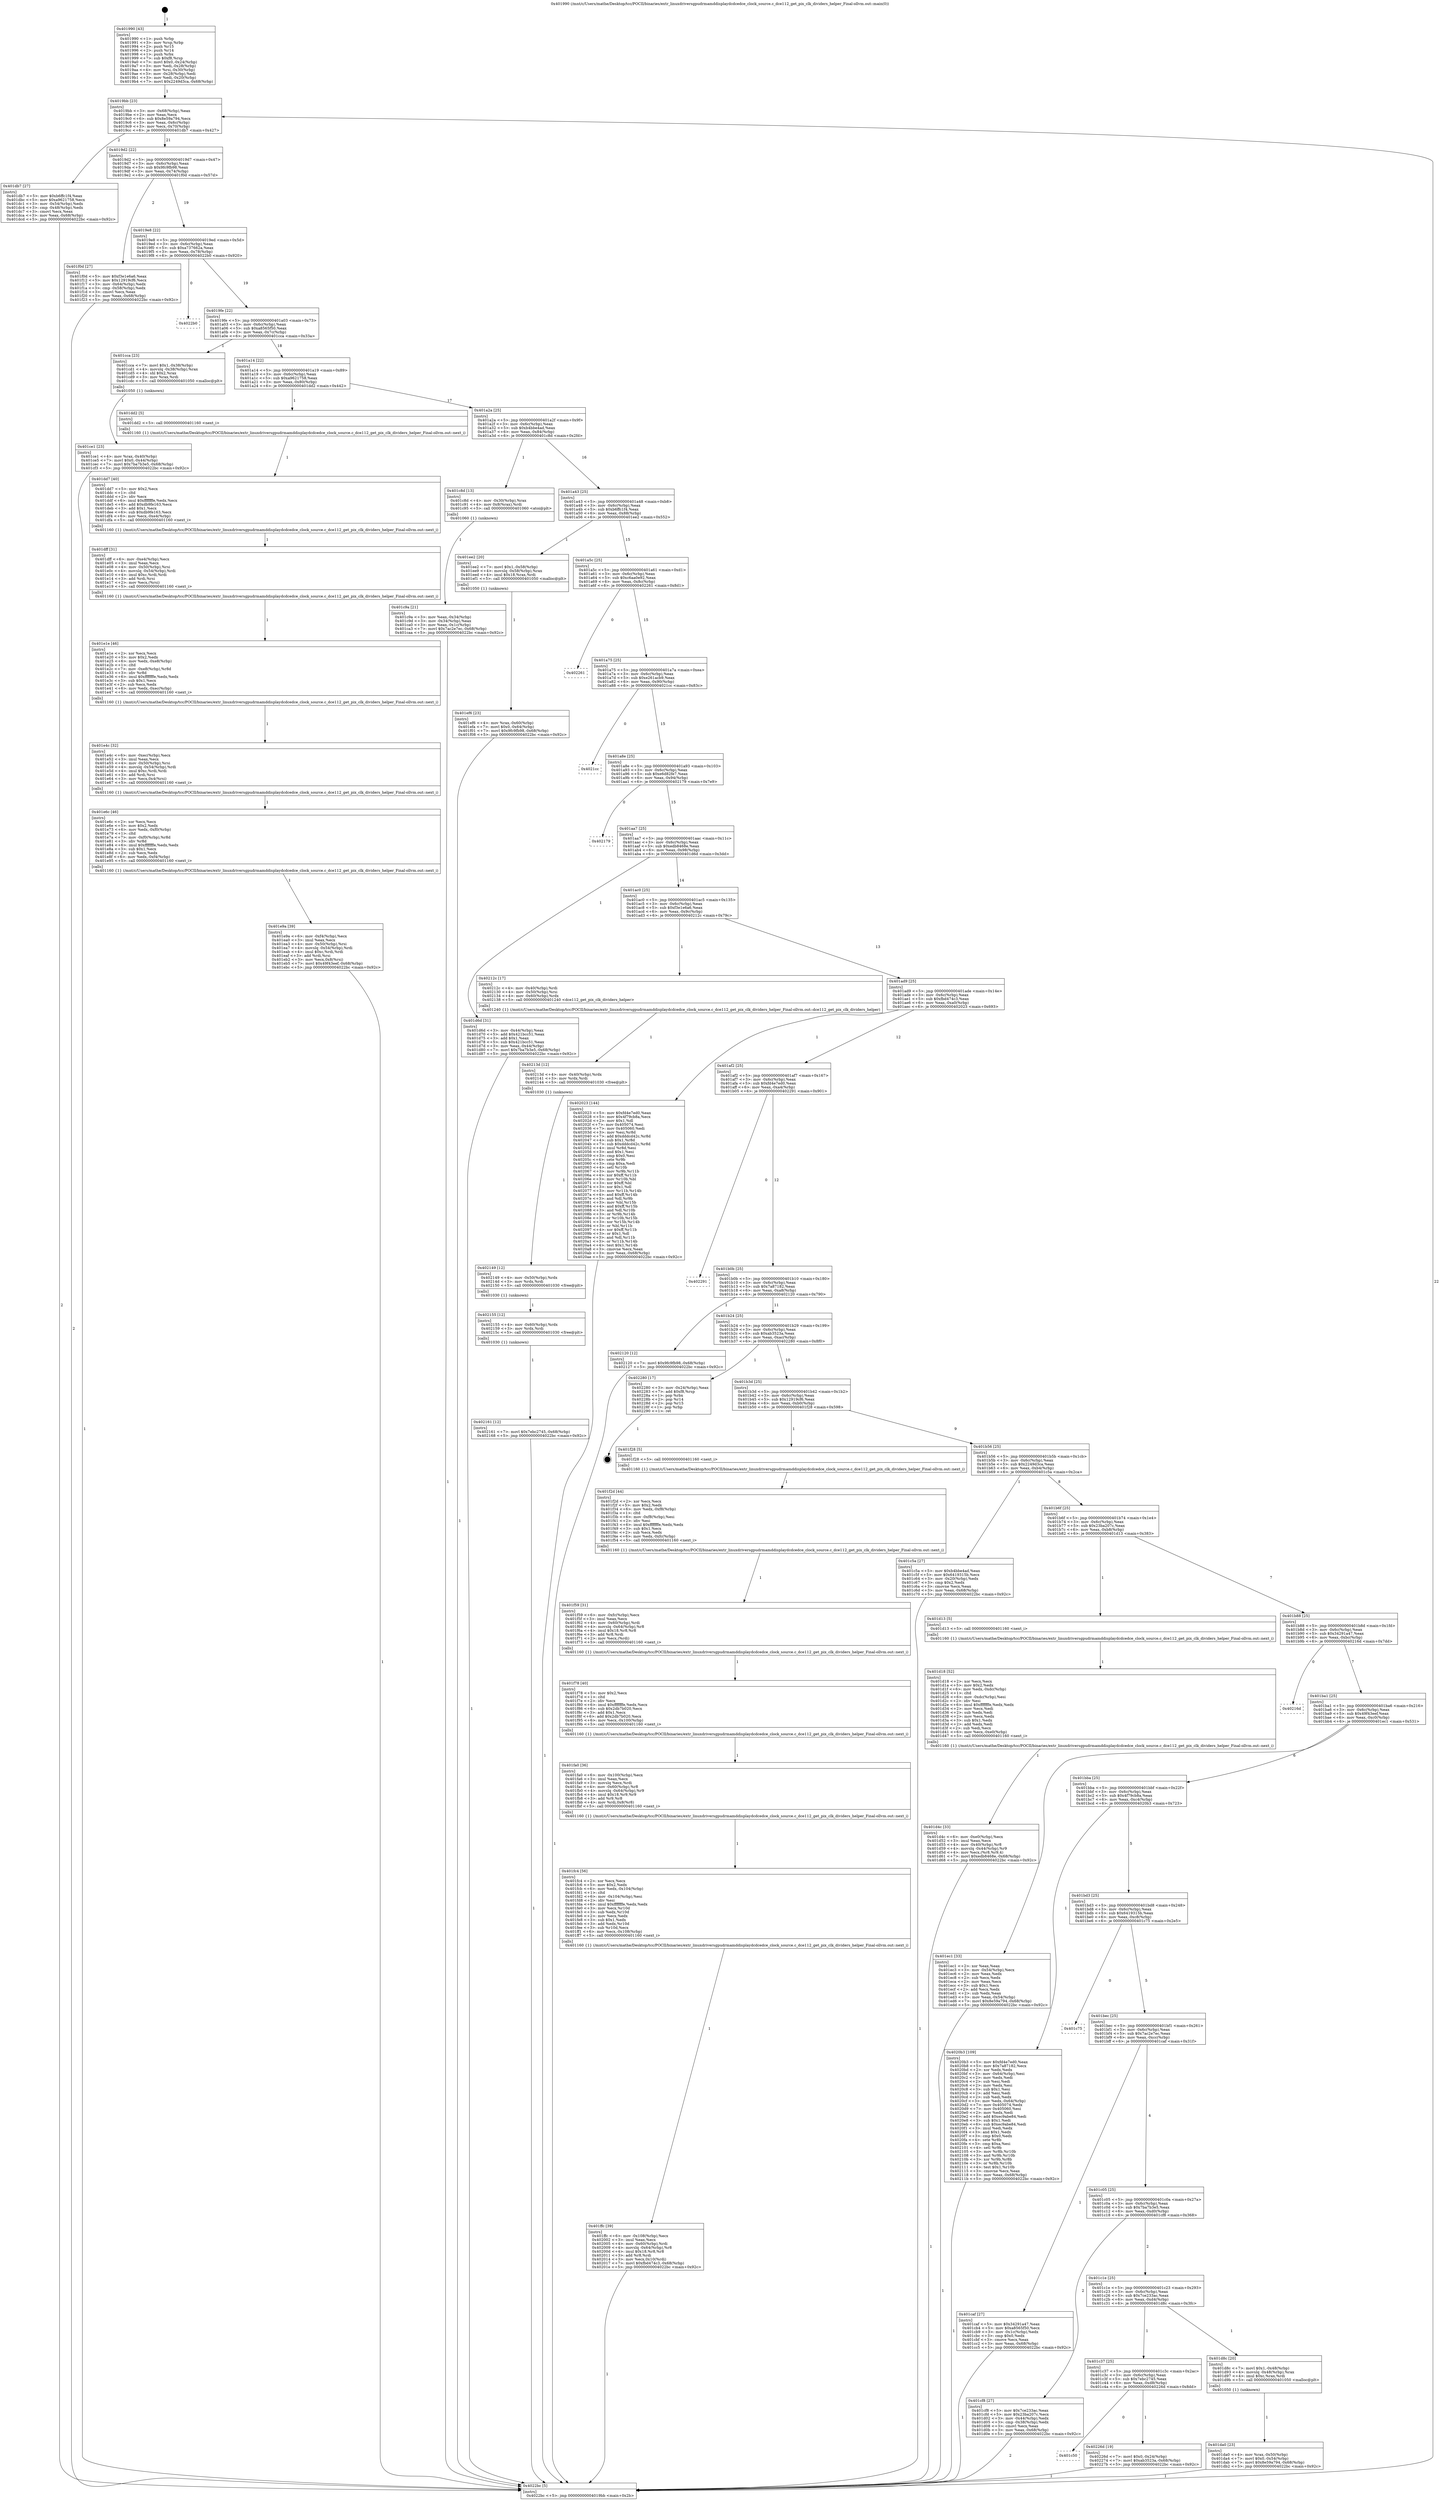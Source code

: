 digraph "0x401990" {
  label = "0x401990 (/mnt/c/Users/mathe/Desktop/tcc/POCII/binaries/extr_linuxdriversgpudrmamddisplaydcdcedce_clock_source.c_dce112_get_pix_clk_dividers_helper_Final-ollvm.out::main(0))"
  labelloc = "t"
  node[shape=record]

  Entry [label="",width=0.3,height=0.3,shape=circle,fillcolor=black,style=filled]
  "0x4019bb" [label="{
     0x4019bb [23]\l
     | [instrs]\l
     &nbsp;&nbsp;0x4019bb \<+3\>: mov -0x68(%rbp),%eax\l
     &nbsp;&nbsp;0x4019be \<+2\>: mov %eax,%ecx\l
     &nbsp;&nbsp;0x4019c0 \<+6\>: sub $0x8e59a794,%ecx\l
     &nbsp;&nbsp;0x4019c6 \<+3\>: mov %eax,-0x6c(%rbp)\l
     &nbsp;&nbsp;0x4019c9 \<+3\>: mov %ecx,-0x70(%rbp)\l
     &nbsp;&nbsp;0x4019cc \<+6\>: je 0000000000401db7 \<main+0x427\>\l
  }"]
  "0x401db7" [label="{
     0x401db7 [27]\l
     | [instrs]\l
     &nbsp;&nbsp;0x401db7 \<+5\>: mov $0xb6ffc1f4,%eax\l
     &nbsp;&nbsp;0x401dbc \<+5\>: mov $0xa9621758,%ecx\l
     &nbsp;&nbsp;0x401dc1 \<+3\>: mov -0x54(%rbp),%edx\l
     &nbsp;&nbsp;0x401dc4 \<+3\>: cmp -0x48(%rbp),%edx\l
     &nbsp;&nbsp;0x401dc7 \<+3\>: cmovl %ecx,%eax\l
     &nbsp;&nbsp;0x401dca \<+3\>: mov %eax,-0x68(%rbp)\l
     &nbsp;&nbsp;0x401dcd \<+5\>: jmp 00000000004022bc \<main+0x92c\>\l
  }"]
  "0x4019d2" [label="{
     0x4019d2 [22]\l
     | [instrs]\l
     &nbsp;&nbsp;0x4019d2 \<+5\>: jmp 00000000004019d7 \<main+0x47\>\l
     &nbsp;&nbsp;0x4019d7 \<+3\>: mov -0x6c(%rbp),%eax\l
     &nbsp;&nbsp;0x4019da \<+5\>: sub $0x9fc9fb98,%eax\l
     &nbsp;&nbsp;0x4019df \<+3\>: mov %eax,-0x74(%rbp)\l
     &nbsp;&nbsp;0x4019e2 \<+6\>: je 0000000000401f0d \<main+0x57d\>\l
  }"]
  Exit [label="",width=0.3,height=0.3,shape=circle,fillcolor=black,style=filled,peripheries=2]
  "0x401f0d" [label="{
     0x401f0d [27]\l
     | [instrs]\l
     &nbsp;&nbsp;0x401f0d \<+5\>: mov $0xf3e1e6a6,%eax\l
     &nbsp;&nbsp;0x401f12 \<+5\>: mov $0x12919cf6,%ecx\l
     &nbsp;&nbsp;0x401f17 \<+3\>: mov -0x64(%rbp),%edx\l
     &nbsp;&nbsp;0x401f1a \<+3\>: cmp -0x58(%rbp),%edx\l
     &nbsp;&nbsp;0x401f1d \<+3\>: cmovl %ecx,%eax\l
     &nbsp;&nbsp;0x401f20 \<+3\>: mov %eax,-0x68(%rbp)\l
     &nbsp;&nbsp;0x401f23 \<+5\>: jmp 00000000004022bc \<main+0x92c\>\l
  }"]
  "0x4019e8" [label="{
     0x4019e8 [22]\l
     | [instrs]\l
     &nbsp;&nbsp;0x4019e8 \<+5\>: jmp 00000000004019ed \<main+0x5d\>\l
     &nbsp;&nbsp;0x4019ed \<+3\>: mov -0x6c(%rbp),%eax\l
     &nbsp;&nbsp;0x4019f0 \<+5\>: sub $0xa737662a,%eax\l
     &nbsp;&nbsp;0x4019f5 \<+3\>: mov %eax,-0x78(%rbp)\l
     &nbsp;&nbsp;0x4019f8 \<+6\>: je 00000000004022b0 \<main+0x920\>\l
  }"]
  "0x401c50" [label="{
     0x401c50\l
  }", style=dashed]
  "0x4022b0" [label="{
     0x4022b0\l
  }", style=dashed]
  "0x4019fe" [label="{
     0x4019fe [22]\l
     | [instrs]\l
     &nbsp;&nbsp;0x4019fe \<+5\>: jmp 0000000000401a03 \<main+0x73\>\l
     &nbsp;&nbsp;0x401a03 \<+3\>: mov -0x6c(%rbp),%eax\l
     &nbsp;&nbsp;0x401a06 \<+5\>: sub $0xa8565f50,%eax\l
     &nbsp;&nbsp;0x401a0b \<+3\>: mov %eax,-0x7c(%rbp)\l
     &nbsp;&nbsp;0x401a0e \<+6\>: je 0000000000401cca \<main+0x33a\>\l
  }"]
  "0x40226d" [label="{
     0x40226d [19]\l
     | [instrs]\l
     &nbsp;&nbsp;0x40226d \<+7\>: movl $0x0,-0x24(%rbp)\l
     &nbsp;&nbsp;0x402274 \<+7\>: movl $0xab3523a,-0x68(%rbp)\l
     &nbsp;&nbsp;0x40227b \<+5\>: jmp 00000000004022bc \<main+0x92c\>\l
  }"]
  "0x401cca" [label="{
     0x401cca [23]\l
     | [instrs]\l
     &nbsp;&nbsp;0x401cca \<+7\>: movl $0x1,-0x38(%rbp)\l
     &nbsp;&nbsp;0x401cd1 \<+4\>: movslq -0x38(%rbp),%rax\l
     &nbsp;&nbsp;0x401cd5 \<+4\>: shl $0x2,%rax\l
     &nbsp;&nbsp;0x401cd9 \<+3\>: mov %rax,%rdi\l
     &nbsp;&nbsp;0x401cdc \<+5\>: call 0000000000401050 \<malloc@plt\>\l
     | [calls]\l
     &nbsp;&nbsp;0x401050 \{1\} (unknown)\l
  }"]
  "0x401a14" [label="{
     0x401a14 [22]\l
     | [instrs]\l
     &nbsp;&nbsp;0x401a14 \<+5\>: jmp 0000000000401a19 \<main+0x89\>\l
     &nbsp;&nbsp;0x401a19 \<+3\>: mov -0x6c(%rbp),%eax\l
     &nbsp;&nbsp;0x401a1c \<+5\>: sub $0xa9621758,%eax\l
     &nbsp;&nbsp;0x401a21 \<+3\>: mov %eax,-0x80(%rbp)\l
     &nbsp;&nbsp;0x401a24 \<+6\>: je 0000000000401dd2 \<main+0x442\>\l
  }"]
  "0x402161" [label="{
     0x402161 [12]\l
     | [instrs]\l
     &nbsp;&nbsp;0x402161 \<+7\>: movl $0x7ebc2745,-0x68(%rbp)\l
     &nbsp;&nbsp;0x402168 \<+5\>: jmp 00000000004022bc \<main+0x92c\>\l
  }"]
  "0x401dd2" [label="{
     0x401dd2 [5]\l
     | [instrs]\l
     &nbsp;&nbsp;0x401dd2 \<+5\>: call 0000000000401160 \<next_i\>\l
     | [calls]\l
     &nbsp;&nbsp;0x401160 \{1\} (/mnt/c/Users/mathe/Desktop/tcc/POCII/binaries/extr_linuxdriversgpudrmamddisplaydcdcedce_clock_source.c_dce112_get_pix_clk_dividers_helper_Final-ollvm.out::next_i)\l
  }"]
  "0x401a2a" [label="{
     0x401a2a [25]\l
     | [instrs]\l
     &nbsp;&nbsp;0x401a2a \<+5\>: jmp 0000000000401a2f \<main+0x9f\>\l
     &nbsp;&nbsp;0x401a2f \<+3\>: mov -0x6c(%rbp),%eax\l
     &nbsp;&nbsp;0x401a32 \<+5\>: sub $0xb4bbe4ad,%eax\l
     &nbsp;&nbsp;0x401a37 \<+6\>: mov %eax,-0x84(%rbp)\l
     &nbsp;&nbsp;0x401a3d \<+6\>: je 0000000000401c8d \<main+0x2fd\>\l
  }"]
  "0x402155" [label="{
     0x402155 [12]\l
     | [instrs]\l
     &nbsp;&nbsp;0x402155 \<+4\>: mov -0x60(%rbp),%rdx\l
     &nbsp;&nbsp;0x402159 \<+3\>: mov %rdx,%rdi\l
     &nbsp;&nbsp;0x40215c \<+5\>: call 0000000000401030 \<free@plt\>\l
     | [calls]\l
     &nbsp;&nbsp;0x401030 \{1\} (unknown)\l
  }"]
  "0x401c8d" [label="{
     0x401c8d [13]\l
     | [instrs]\l
     &nbsp;&nbsp;0x401c8d \<+4\>: mov -0x30(%rbp),%rax\l
     &nbsp;&nbsp;0x401c91 \<+4\>: mov 0x8(%rax),%rdi\l
     &nbsp;&nbsp;0x401c95 \<+5\>: call 0000000000401060 \<atoi@plt\>\l
     | [calls]\l
     &nbsp;&nbsp;0x401060 \{1\} (unknown)\l
  }"]
  "0x401a43" [label="{
     0x401a43 [25]\l
     | [instrs]\l
     &nbsp;&nbsp;0x401a43 \<+5\>: jmp 0000000000401a48 \<main+0xb8\>\l
     &nbsp;&nbsp;0x401a48 \<+3\>: mov -0x6c(%rbp),%eax\l
     &nbsp;&nbsp;0x401a4b \<+5\>: sub $0xb6ffc1f4,%eax\l
     &nbsp;&nbsp;0x401a50 \<+6\>: mov %eax,-0x88(%rbp)\l
     &nbsp;&nbsp;0x401a56 \<+6\>: je 0000000000401ee2 \<main+0x552\>\l
  }"]
  "0x402149" [label="{
     0x402149 [12]\l
     | [instrs]\l
     &nbsp;&nbsp;0x402149 \<+4\>: mov -0x50(%rbp),%rdx\l
     &nbsp;&nbsp;0x40214d \<+3\>: mov %rdx,%rdi\l
     &nbsp;&nbsp;0x402150 \<+5\>: call 0000000000401030 \<free@plt\>\l
     | [calls]\l
     &nbsp;&nbsp;0x401030 \{1\} (unknown)\l
  }"]
  "0x401ee2" [label="{
     0x401ee2 [20]\l
     | [instrs]\l
     &nbsp;&nbsp;0x401ee2 \<+7\>: movl $0x1,-0x58(%rbp)\l
     &nbsp;&nbsp;0x401ee9 \<+4\>: movslq -0x58(%rbp),%rax\l
     &nbsp;&nbsp;0x401eed \<+4\>: imul $0x18,%rax,%rdi\l
     &nbsp;&nbsp;0x401ef1 \<+5\>: call 0000000000401050 \<malloc@plt\>\l
     | [calls]\l
     &nbsp;&nbsp;0x401050 \{1\} (unknown)\l
  }"]
  "0x401a5c" [label="{
     0x401a5c [25]\l
     | [instrs]\l
     &nbsp;&nbsp;0x401a5c \<+5\>: jmp 0000000000401a61 \<main+0xd1\>\l
     &nbsp;&nbsp;0x401a61 \<+3\>: mov -0x6c(%rbp),%eax\l
     &nbsp;&nbsp;0x401a64 \<+5\>: sub $0xc6aa0e92,%eax\l
     &nbsp;&nbsp;0x401a69 \<+6\>: mov %eax,-0x8c(%rbp)\l
     &nbsp;&nbsp;0x401a6f \<+6\>: je 0000000000402261 \<main+0x8d1\>\l
  }"]
  "0x40213d" [label="{
     0x40213d [12]\l
     | [instrs]\l
     &nbsp;&nbsp;0x40213d \<+4\>: mov -0x40(%rbp),%rdx\l
     &nbsp;&nbsp;0x402141 \<+3\>: mov %rdx,%rdi\l
     &nbsp;&nbsp;0x402144 \<+5\>: call 0000000000401030 \<free@plt\>\l
     | [calls]\l
     &nbsp;&nbsp;0x401030 \{1\} (unknown)\l
  }"]
  "0x402261" [label="{
     0x402261\l
  }", style=dashed]
  "0x401a75" [label="{
     0x401a75 [25]\l
     | [instrs]\l
     &nbsp;&nbsp;0x401a75 \<+5\>: jmp 0000000000401a7a \<main+0xea\>\l
     &nbsp;&nbsp;0x401a7a \<+3\>: mov -0x6c(%rbp),%eax\l
     &nbsp;&nbsp;0x401a7d \<+5\>: sub $0xe261acb9,%eax\l
     &nbsp;&nbsp;0x401a82 \<+6\>: mov %eax,-0x90(%rbp)\l
     &nbsp;&nbsp;0x401a88 \<+6\>: je 00000000004021cc \<main+0x83c\>\l
  }"]
  "0x401ffc" [label="{
     0x401ffc [39]\l
     | [instrs]\l
     &nbsp;&nbsp;0x401ffc \<+6\>: mov -0x108(%rbp),%ecx\l
     &nbsp;&nbsp;0x402002 \<+3\>: imul %eax,%ecx\l
     &nbsp;&nbsp;0x402005 \<+4\>: mov -0x60(%rbp),%rdi\l
     &nbsp;&nbsp;0x402009 \<+4\>: movslq -0x64(%rbp),%r8\l
     &nbsp;&nbsp;0x40200d \<+4\>: imul $0x18,%r8,%r8\l
     &nbsp;&nbsp;0x402011 \<+3\>: add %r8,%rdi\l
     &nbsp;&nbsp;0x402014 \<+3\>: mov %ecx,0x10(%rdi)\l
     &nbsp;&nbsp;0x402017 \<+7\>: movl $0xfbd474c3,-0x68(%rbp)\l
     &nbsp;&nbsp;0x40201e \<+5\>: jmp 00000000004022bc \<main+0x92c\>\l
  }"]
  "0x4021cc" [label="{
     0x4021cc\l
  }", style=dashed]
  "0x401a8e" [label="{
     0x401a8e [25]\l
     | [instrs]\l
     &nbsp;&nbsp;0x401a8e \<+5\>: jmp 0000000000401a93 \<main+0x103\>\l
     &nbsp;&nbsp;0x401a93 \<+3\>: mov -0x6c(%rbp),%eax\l
     &nbsp;&nbsp;0x401a96 \<+5\>: sub $0xe6d82fe7,%eax\l
     &nbsp;&nbsp;0x401a9b \<+6\>: mov %eax,-0x94(%rbp)\l
     &nbsp;&nbsp;0x401aa1 \<+6\>: je 0000000000402179 \<main+0x7e9\>\l
  }"]
  "0x401fc4" [label="{
     0x401fc4 [56]\l
     | [instrs]\l
     &nbsp;&nbsp;0x401fc4 \<+2\>: xor %ecx,%ecx\l
     &nbsp;&nbsp;0x401fc6 \<+5\>: mov $0x2,%edx\l
     &nbsp;&nbsp;0x401fcb \<+6\>: mov %edx,-0x104(%rbp)\l
     &nbsp;&nbsp;0x401fd1 \<+1\>: cltd\l
     &nbsp;&nbsp;0x401fd2 \<+6\>: mov -0x104(%rbp),%esi\l
     &nbsp;&nbsp;0x401fd8 \<+2\>: idiv %esi\l
     &nbsp;&nbsp;0x401fda \<+6\>: imul $0xfffffffe,%edx,%edx\l
     &nbsp;&nbsp;0x401fe0 \<+3\>: mov %ecx,%r10d\l
     &nbsp;&nbsp;0x401fe3 \<+3\>: sub %edx,%r10d\l
     &nbsp;&nbsp;0x401fe6 \<+2\>: mov %ecx,%edx\l
     &nbsp;&nbsp;0x401fe8 \<+3\>: sub $0x1,%edx\l
     &nbsp;&nbsp;0x401feb \<+3\>: add %edx,%r10d\l
     &nbsp;&nbsp;0x401fee \<+3\>: sub %r10d,%ecx\l
     &nbsp;&nbsp;0x401ff1 \<+6\>: mov %ecx,-0x108(%rbp)\l
     &nbsp;&nbsp;0x401ff7 \<+5\>: call 0000000000401160 \<next_i\>\l
     | [calls]\l
     &nbsp;&nbsp;0x401160 \{1\} (/mnt/c/Users/mathe/Desktop/tcc/POCII/binaries/extr_linuxdriversgpudrmamddisplaydcdcedce_clock_source.c_dce112_get_pix_clk_dividers_helper_Final-ollvm.out::next_i)\l
  }"]
  "0x402179" [label="{
     0x402179\l
  }", style=dashed]
  "0x401aa7" [label="{
     0x401aa7 [25]\l
     | [instrs]\l
     &nbsp;&nbsp;0x401aa7 \<+5\>: jmp 0000000000401aac \<main+0x11c\>\l
     &nbsp;&nbsp;0x401aac \<+3\>: mov -0x6c(%rbp),%eax\l
     &nbsp;&nbsp;0x401aaf \<+5\>: sub $0xedb8468e,%eax\l
     &nbsp;&nbsp;0x401ab4 \<+6\>: mov %eax,-0x98(%rbp)\l
     &nbsp;&nbsp;0x401aba \<+6\>: je 0000000000401d6d \<main+0x3dd\>\l
  }"]
  "0x401fa0" [label="{
     0x401fa0 [36]\l
     | [instrs]\l
     &nbsp;&nbsp;0x401fa0 \<+6\>: mov -0x100(%rbp),%ecx\l
     &nbsp;&nbsp;0x401fa6 \<+3\>: imul %eax,%ecx\l
     &nbsp;&nbsp;0x401fa9 \<+3\>: movslq %ecx,%rdi\l
     &nbsp;&nbsp;0x401fac \<+4\>: mov -0x60(%rbp),%r8\l
     &nbsp;&nbsp;0x401fb0 \<+4\>: movslq -0x64(%rbp),%r9\l
     &nbsp;&nbsp;0x401fb4 \<+4\>: imul $0x18,%r9,%r9\l
     &nbsp;&nbsp;0x401fb8 \<+3\>: add %r9,%r8\l
     &nbsp;&nbsp;0x401fbb \<+4\>: mov %rdi,0x8(%r8)\l
     &nbsp;&nbsp;0x401fbf \<+5\>: call 0000000000401160 \<next_i\>\l
     | [calls]\l
     &nbsp;&nbsp;0x401160 \{1\} (/mnt/c/Users/mathe/Desktop/tcc/POCII/binaries/extr_linuxdriversgpudrmamddisplaydcdcedce_clock_source.c_dce112_get_pix_clk_dividers_helper_Final-ollvm.out::next_i)\l
  }"]
  "0x401d6d" [label="{
     0x401d6d [31]\l
     | [instrs]\l
     &nbsp;&nbsp;0x401d6d \<+3\>: mov -0x44(%rbp),%eax\l
     &nbsp;&nbsp;0x401d70 \<+5\>: add $0x421bcc51,%eax\l
     &nbsp;&nbsp;0x401d75 \<+3\>: add $0x1,%eax\l
     &nbsp;&nbsp;0x401d78 \<+5\>: sub $0x421bcc51,%eax\l
     &nbsp;&nbsp;0x401d7d \<+3\>: mov %eax,-0x44(%rbp)\l
     &nbsp;&nbsp;0x401d80 \<+7\>: movl $0x7ba7b3e5,-0x68(%rbp)\l
     &nbsp;&nbsp;0x401d87 \<+5\>: jmp 00000000004022bc \<main+0x92c\>\l
  }"]
  "0x401ac0" [label="{
     0x401ac0 [25]\l
     | [instrs]\l
     &nbsp;&nbsp;0x401ac0 \<+5\>: jmp 0000000000401ac5 \<main+0x135\>\l
     &nbsp;&nbsp;0x401ac5 \<+3\>: mov -0x6c(%rbp),%eax\l
     &nbsp;&nbsp;0x401ac8 \<+5\>: sub $0xf3e1e6a6,%eax\l
     &nbsp;&nbsp;0x401acd \<+6\>: mov %eax,-0x9c(%rbp)\l
     &nbsp;&nbsp;0x401ad3 \<+6\>: je 000000000040212c \<main+0x79c\>\l
  }"]
  "0x401f78" [label="{
     0x401f78 [40]\l
     | [instrs]\l
     &nbsp;&nbsp;0x401f78 \<+5\>: mov $0x2,%ecx\l
     &nbsp;&nbsp;0x401f7d \<+1\>: cltd\l
     &nbsp;&nbsp;0x401f7e \<+2\>: idiv %ecx\l
     &nbsp;&nbsp;0x401f80 \<+6\>: imul $0xfffffffe,%edx,%ecx\l
     &nbsp;&nbsp;0x401f86 \<+6\>: sub $0x2db7b020,%ecx\l
     &nbsp;&nbsp;0x401f8c \<+3\>: add $0x1,%ecx\l
     &nbsp;&nbsp;0x401f8f \<+6\>: add $0x2db7b020,%ecx\l
     &nbsp;&nbsp;0x401f95 \<+6\>: mov %ecx,-0x100(%rbp)\l
     &nbsp;&nbsp;0x401f9b \<+5\>: call 0000000000401160 \<next_i\>\l
     | [calls]\l
     &nbsp;&nbsp;0x401160 \{1\} (/mnt/c/Users/mathe/Desktop/tcc/POCII/binaries/extr_linuxdriversgpudrmamddisplaydcdcedce_clock_source.c_dce112_get_pix_clk_dividers_helper_Final-ollvm.out::next_i)\l
  }"]
  "0x40212c" [label="{
     0x40212c [17]\l
     | [instrs]\l
     &nbsp;&nbsp;0x40212c \<+4\>: mov -0x40(%rbp),%rdi\l
     &nbsp;&nbsp;0x402130 \<+4\>: mov -0x50(%rbp),%rsi\l
     &nbsp;&nbsp;0x402134 \<+4\>: mov -0x60(%rbp),%rdx\l
     &nbsp;&nbsp;0x402138 \<+5\>: call 0000000000401240 \<dce112_get_pix_clk_dividers_helper\>\l
     | [calls]\l
     &nbsp;&nbsp;0x401240 \{1\} (/mnt/c/Users/mathe/Desktop/tcc/POCII/binaries/extr_linuxdriversgpudrmamddisplaydcdcedce_clock_source.c_dce112_get_pix_clk_dividers_helper_Final-ollvm.out::dce112_get_pix_clk_dividers_helper)\l
  }"]
  "0x401ad9" [label="{
     0x401ad9 [25]\l
     | [instrs]\l
     &nbsp;&nbsp;0x401ad9 \<+5\>: jmp 0000000000401ade \<main+0x14e\>\l
     &nbsp;&nbsp;0x401ade \<+3\>: mov -0x6c(%rbp),%eax\l
     &nbsp;&nbsp;0x401ae1 \<+5\>: sub $0xfbd474c3,%eax\l
     &nbsp;&nbsp;0x401ae6 \<+6\>: mov %eax,-0xa0(%rbp)\l
     &nbsp;&nbsp;0x401aec \<+6\>: je 0000000000402023 \<main+0x693\>\l
  }"]
  "0x401f59" [label="{
     0x401f59 [31]\l
     | [instrs]\l
     &nbsp;&nbsp;0x401f59 \<+6\>: mov -0xfc(%rbp),%ecx\l
     &nbsp;&nbsp;0x401f5f \<+3\>: imul %eax,%ecx\l
     &nbsp;&nbsp;0x401f62 \<+4\>: mov -0x60(%rbp),%rdi\l
     &nbsp;&nbsp;0x401f66 \<+4\>: movslq -0x64(%rbp),%r8\l
     &nbsp;&nbsp;0x401f6a \<+4\>: imul $0x18,%r8,%r8\l
     &nbsp;&nbsp;0x401f6e \<+3\>: add %r8,%rdi\l
     &nbsp;&nbsp;0x401f71 \<+2\>: mov %ecx,(%rdi)\l
     &nbsp;&nbsp;0x401f73 \<+5\>: call 0000000000401160 \<next_i\>\l
     | [calls]\l
     &nbsp;&nbsp;0x401160 \{1\} (/mnt/c/Users/mathe/Desktop/tcc/POCII/binaries/extr_linuxdriversgpudrmamddisplaydcdcedce_clock_source.c_dce112_get_pix_clk_dividers_helper_Final-ollvm.out::next_i)\l
  }"]
  "0x402023" [label="{
     0x402023 [144]\l
     | [instrs]\l
     &nbsp;&nbsp;0x402023 \<+5\>: mov $0xfd4e7ed0,%eax\l
     &nbsp;&nbsp;0x402028 \<+5\>: mov $0x4f79cb8a,%ecx\l
     &nbsp;&nbsp;0x40202d \<+2\>: mov $0x1,%dl\l
     &nbsp;&nbsp;0x40202f \<+7\>: mov 0x405074,%esi\l
     &nbsp;&nbsp;0x402036 \<+7\>: mov 0x405060,%edi\l
     &nbsp;&nbsp;0x40203d \<+3\>: mov %esi,%r8d\l
     &nbsp;&nbsp;0x402040 \<+7\>: add $0xdddcd42c,%r8d\l
     &nbsp;&nbsp;0x402047 \<+4\>: sub $0x1,%r8d\l
     &nbsp;&nbsp;0x40204b \<+7\>: sub $0xdddcd42c,%r8d\l
     &nbsp;&nbsp;0x402052 \<+4\>: imul %r8d,%esi\l
     &nbsp;&nbsp;0x402056 \<+3\>: and $0x1,%esi\l
     &nbsp;&nbsp;0x402059 \<+3\>: cmp $0x0,%esi\l
     &nbsp;&nbsp;0x40205c \<+4\>: sete %r9b\l
     &nbsp;&nbsp;0x402060 \<+3\>: cmp $0xa,%edi\l
     &nbsp;&nbsp;0x402063 \<+4\>: setl %r10b\l
     &nbsp;&nbsp;0x402067 \<+3\>: mov %r9b,%r11b\l
     &nbsp;&nbsp;0x40206a \<+4\>: xor $0xff,%r11b\l
     &nbsp;&nbsp;0x40206e \<+3\>: mov %r10b,%bl\l
     &nbsp;&nbsp;0x402071 \<+3\>: xor $0xff,%bl\l
     &nbsp;&nbsp;0x402074 \<+3\>: xor $0x1,%dl\l
     &nbsp;&nbsp;0x402077 \<+3\>: mov %r11b,%r14b\l
     &nbsp;&nbsp;0x40207a \<+4\>: and $0xff,%r14b\l
     &nbsp;&nbsp;0x40207e \<+3\>: and %dl,%r9b\l
     &nbsp;&nbsp;0x402081 \<+3\>: mov %bl,%r15b\l
     &nbsp;&nbsp;0x402084 \<+4\>: and $0xff,%r15b\l
     &nbsp;&nbsp;0x402088 \<+3\>: and %dl,%r10b\l
     &nbsp;&nbsp;0x40208b \<+3\>: or %r9b,%r14b\l
     &nbsp;&nbsp;0x40208e \<+3\>: or %r10b,%r15b\l
     &nbsp;&nbsp;0x402091 \<+3\>: xor %r15b,%r14b\l
     &nbsp;&nbsp;0x402094 \<+3\>: or %bl,%r11b\l
     &nbsp;&nbsp;0x402097 \<+4\>: xor $0xff,%r11b\l
     &nbsp;&nbsp;0x40209b \<+3\>: or $0x1,%dl\l
     &nbsp;&nbsp;0x40209e \<+3\>: and %dl,%r11b\l
     &nbsp;&nbsp;0x4020a1 \<+3\>: or %r11b,%r14b\l
     &nbsp;&nbsp;0x4020a4 \<+4\>: test $0x1,%r14b\l
     &nbsp;&nbsp;0x4020a8 \<+3\>: cmovne %ecx,%eax\l
     &nbsp;&nbsp;0x4020ab \<+3\>: mov %eax,-0x68(%rbp)\l
     &nbsp;&nbsp;0x4020ae \<+5\>: jmp 00000000004022bc \<main+0x92c\>\l
  }"]
  "0x401af2" [label="{
     0x401af2 [25]\l
     | [instrs]\l
     &nbsp;&nbsp;0x401af2 \<+5\>: jmp 0000000000401af7 \<main+0x167\>\l
     &nbsp;&nbsp;0x401af7 \<+3\>: mov -0x6c(%rbp),%eax\l
     &nbsp;&nbsp;0x401afa \<+5\>: sub $0xfd4e7ed0,%eax\l
     &nbsp;&nbsp;0x401aff \<+6\>: mov %eax,-0xa4(%rbp)\l
     &nbsp;&nbsp;0x401b05 \<+6\>: je 0000000000402291 \<main+0x901\>\l
  }"]
  "0x401f2d" [label="{
     0x401f2d [44]\l
     | [instrs]\l
     &nbsp;&nbsp;0x401f2d \<+2\>: xor %ecx,%ecx\l
     &nbsp;&nbsp;0x401f2f \<+5\>: mov $0x2,%edx\l
     &nbsp;&nbsp;0x401f34 \<+6\>: mov %edx,-0xf8(%rbp)\l
     &nbsp;&nbsp;0x401f3a \<+1\>: cltd\l
     &nbsp;&nbsp;0x401f3b \<+6\>: mov -0xf8(%rbp),%esi\l
     &nbsp;&nbsp;0x401f41 \<+2\>: idiv %esi\l
     &nbsp;&nbsp;0x401f43 \<+6\>: imul $0xfffffffe,%edx,%edx\l
     &nbsp;&nbsp;0x401f49 \<+3\>: sub $0x1,%ecx\l
     &nbsp;&nbsp;0x401f4c \<+2\>: sub %ecx,%edx\l
     &nbsp;&nbsp;0x401f4e \<+6\>: mov %edx,-0xfc(%rbp)\l
     &nbsp;&nbsp;0x401f54 \<+5\>: call 0000000000401160 \<next_i\>\l
     | [calls]\l
     &nbsp;&nbsp;0x401160 \{1\} (/mnt/c/Users/mathe/Desktop/tcc/POCII/binaries/extr_linuxdriversgpudrmamddisplaydcdcedce_clock_source.c_dce112_get_pix_clk_dividers_helper_Final-ollvm.out::next_i)\l
  }"]
  "0x402291" [label="{
     0x402291\l
  }", style=dashed]
  "0x401b0b" [label="{
     0x401b0b [25]\l
     | [instrs]\l
     &nbsp;&nbsp;0x401b0b \<+5\>: jmp 0000000000401b10 \<main+0x180\>\l
     &nbsp;&nbsp;0x401b10 \<+3\>: mov -0x6c(%rbp),%eax\l
     &nbsp;&nbsp;0x401b13 \<+5\>: sub $0x7a87182,%eax\l
     &nbsp;&nbsp;0x401b18 \<+6\>: mov %eax,-0xa8(%rbp)\l
     &nbsp;&nbsp;0x401b1e \<+6\>: je 0000000000402120 \<main+0x790\>\l
  }"]
  "0x401ef6" [label="{
     0x401ef6 [23]\l
     | [instrs]\l
     &nbsp;&nbsp;0x401ef6 \<+4\>: mov %rax,-0x60(%rbp)\l
     &nbsp;&nbsp;0x401efa \<+7\>: movl $0x0,-0x64(%rbp)\l
     &nbsp;&nbsp;0x401f01 \<+7\>: movl $0x9fc9fb98,-0x68(%rbp)\l
     &nbsp;&nbsp;0x401f08 \<+5\>: jmp 00000000004022bc \<main+0x92c\>\l
  }"]
  "0x402120" [label="{
     0x402120 [12]\l
     | [instrs]\l
     &nbsp;&nbsp;0x402120 \<+7\>: movl $0x9fc9fb98,-0x68(%rbp)\l
     &nbsp;&nbsp;0x402127 \<+5\>: jmp 00000000004022bc \<main+0x92c\>\l
  }"]
  "0x401b24" [label="{
     0x401b24 [25]\l
     | [instrs]\l
     &nbsp;&nbsp;0x401b24 \<+5\>: jmp 0000000000401b29 \<main+0x199\>\l
     &nbsp;&nbsp;0x401b29 \<+3\>: mov -0x6c(%rbp),%eax\l
     &nbsp;&nbsp;0x401b2c \<+5\>: sub $0xab3523a,%eax\l
     &nbsp;&nbsp;0x401b31 \<+6\>: mov %eax,-0xac(%rbp)\l
     &nbsp;&nbsp;0x401b37 \<+6\>: je 0000000000402280 \<main+0x8f0\>\l
  }"]
  "0x401e9a" [label="{
     0x401e9a [39]\l
     | [instrs]\l
     &nbsp;&nbsp;0x401e9a \<+6\>: mov -0xf4(%rbp),%ecx\l
     &nbsp;&nbsp;0x401ea0 \<+3\>: imul %eax,%ecx\l
     &nbsp;&nbsp;0x401ea3 \<+4\>: mov -0x50(%rbp),%rsi\l
     &nbsp;&nbsp;0x401ea7 \<+4\>: movslq -0x54(%rbp),%rdi\l
     &nbsp;&nbsp;0x401eab \<+4\>: imul $0xc,%rdi,%rdi\l
     &nbsp;&nbsp;0x401eaf \<+3\>: add %rdi,%rsi\l
     &nbsp;&nbsp;0x401eb2 \<+3\>: mov %ecx,0x8(%rsi)\l
     &nbsp;&nbsp;0x401eb5 \<+7\>: movl $0x49f43eef,-0x68(%rbp)\l
     &nbsp;&nbsp;0x401ebc \<+5\>: jmp 00000000004022bc \<main+0x92c\>\l
  }"]
  "0x402280" [label="{
     0x402280 [17]\l
     | [instrs]\l
     &nbsp;&nbsp;0x402280 \<+3\>: mov -0x24(%rbp),%eax\l
     &nbsp;&nbsp;0x402283 \<+7\>: add $0xf8,%rsp\l
     &nbsp;&nbsp;0x40228a \<+1\>: pop %rbx\l
     &nbsp;&nbsp;0x40228b \<+2\>: pop %r14\l
     &nbsp;&nbsp;0x40228d \<+2\>: pop %r15\l
     &nbsp;&nbsp;0x40228f \<+1\>: pop %rbp\l
     &nbsp;&nbsp;0x402290 \<+1\>: ret\l
  }"]
  "0x401b3d" [label="{
     0x401b3d [25]\l
     | [instrs]\l
     &nbsp;&nbsp;0x401b3d \<+5\>: jmp 0000000000401b42 \<main+0x1b2\>\l
     &nbsp;&nbsp;0x401b42 \<+3\>: mov -0x6c(%rbp),%eax\l
     &nbsp;&nbsp;0x401b45 \<+5\>: sub $0x12919cf6,%eax\l
     &nbsp;&nbsp;0x401b4a \<+6\>: mov %eax,-0xb0(%rbp)\l
     &nbsp;&nbsp;0x401b50 \<+6\>: je 0000000000401f28 \<main+0x598\>\l
  }"]
  "0x401e6c" [label="{
     0x401e6c [46]\l
     | [instrs]\l
     &nbsp;&nbsp;0x401e6c \<+2\>: xor %ecx,%ecx\l
     &nbsp;&nbsp;0x401e6e \<+5\>: mov $0x2,%edx\l
     &nbsp;&nbsp;0x401e73 \<+6\>: mov %edx,-0xf0(%rbp)\l
     &nbsp;&nbsp;0x401e79 \<+1\>: cltd\l
     &nbsp;&nbsp;0x401e7a \<+7\>: mov -0xf0(%rbp),%r8d\l
     &nbsp;&nbsp;0x401e81 \<+3\>: idiv %r8d\l
     &nbsp;&nbsp;0x401e84 \<+6\>: imul $0xfffffffe,%edx,%edx\l
     &nbsp;&nbsp;0x401e8a \<+3\>: sub $0x1,%ecx\l
     &nbsp;&nbsp;0x401e8d \<+2\>: sub %ecx,%edx\l
     &nbsp;&nbsp;0x401e8f \<+6\>: mov %edx,-0xf4(%rbp)\l
     &nbsp;&nbsp;0x401e95 \<+5\>: call 0000000000401160 \<next_i\>\l
     | [calls]\l
     &nbsp;&nbsp;0x401160 \{1\} (/mnt/c/Users/mathe/Desktop/tcc/POCII/binaries/extr_linuxdriversgpudrmamddisplaydcdcedce_clock_source.c_dce112_get_pix_clk_dividers_helper_Final-ollvm.out::next_i)\l
  }"]
  "0x401f28" [label="{
     0x401f28 [5]\l
     | [instrs]\l
     &nbsp;&nbsp;0x401f28 \<+5\>: call 0000000000401160 \<next_i\>\l
     | [calls]\l
     &nbsp;&nbsp;0x401160 \{1\} (/mnt/c/Users/mathe/Desktop/tcc/POCII/binaries/extr_linuxdriversgpudrmamddisplaydcdcedce_clock_source.c_dce112_get_pix_clk_dividers_helper_Final-ollvm.out::next_i)\l
  }"]
  "0x401b56" [label="{
     0x401b56 [25]\l
     | [instrs]\l
     &nbsp;&nbsp;0x401b56 \<+5\>: jmp 0000000000401b5b \<main+0x1cb\>\l
     &nbsp;&nbsp;0x401b5b \<+3\>: mov -0x6c(%rbp),%eax\l
     &nbsp;&nbsp;0x401b5e \<+5\>: sub $0x2249d3ca,%eax\l
     &nbsp;&nbsp;0x401b63 \<+6\>: mov %eax,-0xb4(%rbp)\l
     &nbsp;&nbsp;0x401b69 \<+6\>: je 0000000000401c5a \<main+0x2ca\>\l
  }"]
  "0x401e4c" [label="{
     0x401e4c [32]\l
     | [instrs]\l
     &nbsp;&nbsp;0x401e4c \<+6\>: mov -0xec(%rbp),%ecx\l
     &nbsp;&nbsp;0x401e52 \<+3\>: imul %eax,%ecx\l
     &nbsp;&nbsp;0x401e55 \<+4\>: mov -0x50(%rbp),%rsi\l
     &nbsp;&nbsp;0x401e59 \<+4\>: movslq -0x54(%rbp),%rdi\l
     &nbsp;&nbsp;0x401e5d \<+4\>: imul $0xc,%rdi,%rdi\l
     &nbsp;&nbsp;0x401e61 \<+3\>: add %rdi,%rsi\l
     &nbsp;&nbsp;0x401e64 \<+3\>: mov %ecx,0x4(%rsi)\l
     &nbsp;&nbsp;0x401e67 \<+5\>: call 0000000000401160 \<next_i\>\l
     | [calls]\l
     &nbsp;&nbsp;0x401160 \{1\} (/mnt/c/Users/mathe/Desktop/tcc/POCII/binaries/extr_linuxdriversgpudrmamddisplaydcdcedce_clock_source.c_dce112_get_pix_clk_dividers_helper_Final-ollvm.out::next_i)\l
  }"]
  "0x401c5a" [label="{
     0x401c5a [27]\l
     | [instrs]\l
     &nbsp;&nbsp;0x401c5a \<+5\>: mov $0xb4bbe4ad,%eax\l
     &nbsp;&nbsp;0x401c5f \<+5\>: mov $0x6419315b,%ecx\l
     &nbsp;&nbsp;0x401c64 \<+3\>: mov -0x20(%rbp),%edx\l
     &nbsp;&nbsp;0x401c67 \<+3\>: cmp $0x2,%edx\l
     &nbsp;&nbsp;0x401c6a \<+3\>: cmovne %ecx,%eax\l
     &nbsp;&nbsp;0x401c6d \<+3\>: mov %eax,-0x68(%rbp)\l
     &nbsp;&nbsp;0x401c70 \<+5\>: jmp 00000000004022bc \<main+0x92c\>\l
  }"]
  "0x401b6f" [label="{
     0x401b6f [25]\l
     | [instrs]\l
     &nbsp;&nbsp;0x401b6f \<+5\>: jmp 0000000000401b74 \<main+0x1e4\>\l
     &nbsp;&nbsp;0x401b74 \<+3\>: mov -0x6c(%rbp),%eax\l
     &nbsp;&nbsp;0x401b77 \<+5\>: sub $0x23ba207c,%eax\l
     &nbsp;&nbsp;0x401b7c \<+6\>: mov %eax,-0xb8(%rbp)\l
     &nbsp;&nbsp;0x401b82 \<+6\>: je 0000000000401d13 \<main+0x383\>\l
  }"]
  "0x4022bc" [label="{
     0x4022bc [5]\l
     | [instrs]\l
     &nbsp;&nbsp;0x4022bc \<+5\>: jmp 00000000004019bb \<main+0x2b\>\l
  }"]
  "0x401990" [label="{
     0x401990 [43]\l
     | [instrs]\l
     &nbsp;&nbsp;0x401990 \<+1\>: push %rbp\l
     &nbsp;&nbsp;0x401991 \<+3\>: mov %rsp,%rbp\l
     &nbsp;&nbsp;0x401994 \<+2\>: push %r15\l
     &nbsp;&nbsp;0x401996 \<+2\>: push %r14\l
     &nbsp;&nbsp;0x401998 \<+1\>: push %rbx\l
     &nbsp;&nbsp;0x401999 \<+7\>: sub $0xf8,%rsp\l
     &nbsp;&nbsp;0x4019a0 \<+7\>: movl $0x0,-0x24(%rbp)\l
     &nbsp;&nbsp;0x4019a7 \<+3\>: mov %edi,-0x28(%rbp)\l
     &nbsp;&nbsp;0x4019aa \<+4\>: mov %rsi,-0x30(%rbp)\l
     &nbsp;&nbsp;0x4019ae \<+3\>: mov -0x28(%rbp),%edi\l
     &nbsp;&nbsp;0x4019b1 \<+3\>: mov %edi,-0x20(%rbp)\l
     &nbsp;&nbsp;0x4019b4 \<+7\>: movl $0x2249d3ca,-0x68(%rbp)\l
  }"]
  "0x401c9a" [label="{
     0x401c9a [21]\l
     | [instrs]\l
     &nbsp;&nbsp;0x401c9a \<+3\>: mov %eax,-0x34(%rbp)\l
     &nbsp;&nbsp;0x401c9d \<+3\>: mov -0x34(%rbp),%eax\l
     &nbsp;&nbsp;0x401ca0 \<+3\>: mov %eax,-0x1c(%rbp)\l
     &nbsp;&nbsp;0x401ca3 \<+7\>: movl $0x7ac2e7ec,-0x68(%rbp)\l
     &nbsp;&nbsp;0x401caa \<+5\>: jmp 00000000004022bc \<main+0x92c\>\l
  }"]
  "0x401e1e" [label="{
     0x401e1e [46]\l
     | [instrs]\l
     &nbsp;&nbsp;0x401e1e \<+2\>: xor %ecx,%ecx\l
     &nbsp;&nbsp;0x401e20 \<+5\>: mov $0x2,%edx\l
     &nbsp;&nbsp;0x401e25 \<+6\>: mov %edx,-0xe8(%rbp)\l
     &nbsp;&nbsp;0x401e2b \<+1\>: cltd\l
     &nbsp;&nbsp;0x401e2c \<+7\>: mov -0xe8(%rbp),%r8d\l
     &nbsp;&nbsp;0x401e33 \<+3\>: idiv %r8d\l
     &nbsp;&nbsp;0x401e36 \<+6\>: imul $0xfffffffe,%edx,%edx\l
     &nbsp;&nbsp;0x401e3c \<+3\>: sub $0x1,%ecx\l
     &nbsp;&nbsp;0x401e3f \<+2\>: sub %ecx,%edx\l
     &nbsp;&nbsp;0x401e41 \<+6\>: mov %edx,-0xec(%rbp)\l
     &nbsp;&nbsp;0x401e47 \<+5\>: call 0000000000401160 \<next_i\>\l
     | [calls]\l
     &nbsp;&nbsp;0x401160 \{1\} (/mnt/c/Users/mathe/Desktop/tcc/POCII/binaries/extr_linuxdriversgpudrmamddisplaydcdcedce_clock_source.c_dce112_get_pix_clk_dividers_helper_Final-ollvm.out::next_i)\l
  }"]
  "0x401d13" [label="{
     0x401d13 [5]\l
     | [instrs]\l
     &nbsp;&nbsp;0x401d13 \<+5\>: call 0000000000401160 \<next_i\>\l
     | [calls]\l
     &nbsp;&nbsp;0x401160 \{1\} (/mnt/c/Users/mathe/Desktop/tcc/POCII/binaries/extr_linuxdriversgpudrmamddisplaydcdcedce_clock_source.c_dce112_get_pix_clk_dividers_helper_Final-ollvm.out::next_i)\l
  }"]
  "0x401b88" [label="{
     0x401b88 [25]\l
     | [instrs]\l
     &nbsp;&nbsp;0x401b88 \<+5\>: jmp 0000000000401b8d \<main+0x1fd\>\l
     &nbsp;&nbsp;0x401b8d \<+3\>: mov -0x6c(%rbp),%eax\l
     &nbsp;&nbsp;0x401b90 \<+5\>: sub $0x34291a47,%eax\l
     &nbsp;&nbsp;0x401b95 \<+6\>: mov %eax,-0xbc(%rbp)\l
     &nbsp;&nbsp;0x401b9b \<+6\>: je 000000000040216d \<main+0x7dd\>\l
  }"]
  "0x401dff" [label="{
     0x401dff [31]\l
     | [instrs]\l
     &nbsp;&nbsp;0x401dff \<+6\>: mov -0xe4(%rbp),%ecx\l
     &nbsp;&nbsp;0x401e05 \<+3\>: imul %eax,%ecx\l
     &nbsp;&nbsp;0x401e08 \<+4\>: mov -0x50(%rbp),%rsi\l
     &nbsp;&nbsp;0x401e0c \<+4\>: movslq -0x54(%rbp),%rdi\l
     &nbsp;&nbsp;0x401e10 \<+4\>: imul $0xc,%rdi,%rdi\l
     &nbsp;&nbsp;0x401e14 \<+3\>: add %rdi,%rsi\l
     &nbsp;&nbsp;0x401e17 \<+2\>: mov %ecx,(%rsi)\l
     &nbsp;&nbsp;0x401e19 \<+5\>: call 0000000000401160 \<next_i\>\l
     | [calls]\l
     &nbsp;&nbsp;0x401160 \{1\} (/mnt/c/Users/mathe/Desktop/tcc/POCII/binaries/extr_linuxdriversgpudrmamddisplaydcdcedce_clock_source.c_dce112_get_pix_clk_dividers_helper_Final-ollvm.out::next_i)\l
  }"]
  "0x40216d" [label="{
     0x40216d\l
  }", style=dashed]
  "0x401ba1" [label="{
     0x401ba1 [25]\l
     | [instrs]\l
     &nbsp;&nbsp;0x401ba1 \<+5\>: jmp 0000000000401ba6 \<main+0x216\>\l
     &nbsp;&nbsp;0x401ba6 \<+3\>: mov -0x6c(%rbp),%eax\l
     &nbsp;&nbsp;0x401ba9 \<+5\>: sub $0x49f43eef,%eax\l
     &nbsp;&nbsp;0x401bae \<+6\>: mov %eax,-0xc0(%rbp)\l
     &nbsp;&nbsp;0x401bb4 \<+6\>: je 0000000000401ec1 \<main+0x531\>\l
  }"]
  "0x401dd7" [label="{
     0x401dd7 [40]\l
     | [instrs]\l
     &nbsp;&nbsp;0x401dd7 \<+5\>: mov $0x2,%ecx\l
     &nbsp;&nbsp;0x401ddc \<+1\>: cltd\l
     &nbsp;&nbsp;0x401ddd \<+2\>: idiv %ecx\l
     &nbsp;&nbsp;0x401ddf \<+6\>: imul $0xfffffffe,%edx,%ecx\l
     &nbsp;&nbsp;0x401de5 \<+6\>: add $0xdb9fe163,%ecx\l
     &nbsp;&nbsp;0x401deb \<+3\>: add $0x1,%ecx\l
     &nbsp;&nbsp;0x401dee \<+6\>: sub $0xdb9fe163,%ecx\l
     &nbsp;&nbsp;0x401df4 \<+6\>: mov %ecx,-0xe4(%rbp)\l
     &nbsp;&nbsp;0x401dfa \<+5\>: call 0000000000401160 \<next_i\>\l
     | [calls]\l
     &nbsp;&nbsp;0x401160 \{1\} (/mnt/c/Users/mathe/Desktop/tcc/POCII/binaries/extr_linuxdriversgpudrmamddisplaydcdcedce_clock_source.c_dce112_get_pix_clk_dividers_helper_Final-ollvm.out::next_i)\l
  }"]
  "0x401ec1" [label="{
     0x401ec1 [33]\l
     | [instrs]\l
     &nbsp;&nbsp;0x401ec1 \<+2\>: xor %eax,%eax\l
     &nbsp;&nbsp;0x401ec3 \<+3\>: mov -0x54(%rbp),%ecx\l
     &nbsp;&nbsp;0x401ec6 \<+2\>: mov %eax,%edx\l
     &nbsp;&nbsp;0x401ec8 \<+2\>: sub %ecx,%edx\l
     &nbsp;&nbsp;0x401eca \<+2\>: mov %eax,%ecx\l
     &nbsp;&nbsp;0x401ecc \<+3\>: sub $0x1,%ecx\l
     &nbsp;&nbsp;0x401ecf \<+2\>: add %ecx,%edx\l
     &nbsp;&nbsp;0x401ed1 \<+2\>: sub %edx,%eax\l
     &nbsp;&nbsp;0x401ed3 \<+3\>: mov %eax,-0x54(%rbp)\l
     &nbsp;&nbsp;0x401ed6 \<+7\>: movl $0x8e59a794,-0x68(%rbp)\l
     &nbsp;&nbsp;0x401edd \<+5\>: jmp 00000000004022bc \<main+0x92c\>\l
  }"]
  "0x401bba" [label="{
     0x401bba [25]\l
     | [instrs]\l
     &nbsp;&nbsp;0x401bba \<+5\>: jmp 0000000000401bbf \<main+0x22f\>\l
     &nbsp;&nbsp;0x401bbf \<+3\>: mov -0x6c(%rbp),%eax\l
     &nbsp;&nbsp;0x401bc2 \<+5\>: sub $0x4f79cb8a,%eax\l
     &nbsp;&nbsp;0x401bc7 \<+6\>: mov %eax,-0xc4(%rbp)\l
     &nbsp;&nbsp;0x401bcd \<+6\>: je 00000000004020b3 \<main+0x723\>\l
  }"]
  "0x401da0" [label="{
     0x401da0 [23]\l
     | [instrs]\l
     &nbsp;&nbsp;0x401da0 \<+4\>: mov %rax,-0x50(%rbp)\l
     &nbsp;&nbsp;0x401da4 \<+7\>: movl $0x0,-0x54(%rbp)\l
     &nbsp;&nbsp;0x401dab \<+7\>: movl $0x8e59a794,-0x68(%rbp)\l
     &nbsp;&nbsp;0x401db2 \<+5\>: jmp 00000000004022bc \<main+0x92c\>\l
  }"]
  "0x4020b3" [label="{
     0x4020b3 [109]\l
     | [instrs]\l
     &nbsp;&nbsp;0x4020b3 \<+5\>: mov $0xfd4e7ed0,%eax\l
     &nbsp;&nbsp;0x4020b8 \<+5\>: mov $0x7a87182,%ecx\l
     &nbsp;&nbsp;0x4020bd \<+2\>: xor %edx,%edx\l
     &nbsp;&nbsp;0x4020bf \<+3\>: mov -0x64(%rbp),%esi\l
     &nbsp;&nbsp;0x4020c2 \<+2\>: mov %edx,%edi\l
     &nbsp;&nbsp;0x4020c4 \<+2\>: sub %esi,%edi\l
     &nbsp;&nbsp;0x4020c6 \<+2\>: mov %edx,%esi\l
     &nbsp;&nbsp;0x4020c8 \<+3\>: sub $0x1,%esi\l
     &nbsp;&nbsp;0x4020cb \<+2\>: add %esi,%edi\l
     &nbsp;&nbsp;0x4020cd \<+2\>: sub %edi,%edx\l
     &nbsp;&nbsp;0x4020cf \<+3\>: mov %edx,-0x64(%rbp)\l
     &nbsp;&nbsp;0x4020d2 \<+7\>: mov 0x405074,%edx\l
     &nbsp;&nbsp;0x4020d9 \<+7\>: mov 0x405060,%esi\l
     &nbsp;&nbsp;0x4020e0 \<+2\>: mov %edx,%edi\l
     &nbsp;&nbsp;0x4020e2 \<+6\>: add $0xec9abe84,%edi\l
     &nbsp;&nbsp;0x4020e8 \<+3\>: sub $0x1,%edi\l
     &nbsp;&nbsp;0x4020eb \<+6\>: sub $0xec9abe84,%edi\l
     &nbsp;&nbsp;0x4020f1 \<+3\>: imul %edi,%edx\l
     &nbsp;&nbsp;0x4020f4 \<+3\>: and $0x1,%edx\l
     &nbsp;&nbsp;0x4020f7 \<+3\>: cmp $0x0,%edx\l
     &nbsp;&nbsp;0x4020fa \<+4\>: sete %r8b\l
     &nbsp;&nbsp;0x4020fe \<+3\>: cmp $0xa,%esi\l
     &nbsp;&nbsp;0x402101 \<+4\>: setl %r9b\l
     &nbsp;&nbsp;0x402105 \<+3\>: mov %r8b,%r10b\l
     &nbsp;&nbsp;0x402108 \<+3\>: and %r9b,%r10b\l
     &nbsp;&nbsp;0x40210b \<+3\>: xor %r9b,%r8b\l
     &nbsp;&nbsp;0x40210e \<+3\>: or %r8b,%r10b\l
     &nbsp;&nbsp;0x402111 \<+4\>: test $0x1,%r10b\l
     &nbsp;&nbsp;0x402115 \<+3\>: cmovne %ecx,%eax\l
     &nbsp;&nbsp;0x402118 \<+3\>: mov %eax,-0x68(%rbp)\l
     &nbsp;&nbsp;0x40211b \<+5\>: jmp 00000000004022bc \<main+0x92c\>\l
  }"]
  "0x401bd3" [label="{
     0x401bd3 [25]\l
     | [instrs]\l
     &nbsp;&nbsp;0x401bd3 \<+5\>: jmp 0000000000401bd8 \<main+0x248\>\l
     &nbsp;&nbsp;0x401bd8 \<+3\>: mov -0x6c(%rbp),%eax\l
     &nbsp;&nbsp;0x401bdb \<+5\>: sub $0x6419315b,%eax\l
     &nbsp;&nbsp;0x401be0 \<+6\>: mov %eax,-0xc8(%rbp)\l
     &nbsp;&nbsp;0x401be6 \<+6\>: je 0000000000401c75 \<main+0x2e5\>\l
  }"]
  "0x401c37" [label="{
     0x401c37 [25]\l
     | [instrs]\l
     &nbsp;&nbsp;0x401c37 \<+5\>: jmp 0000000000401c3c \<main+0x2ac\>\l
     &nbsp;&nbsp;0x401c3c \<+3\>: mov -0x6c(%rbp),%eax\l
     &nbsp;&nbsp;0x401c3f \<+5\>: sub $0x7ebc2745,%eax\l
     &nbsp;&nbsp;0x401c44 \<+6\>: mov %eax,-0xd8(%rbp)\l
     &nbsp;&nbsp;0x401c4a \<+6\>: je 000000000040226d \<main+0x8dd\>\l
  }"]
  "0x401c75" [label="{
     0x401c75\l
  }", style=dashed]
  "0x401bec" [label="{
     0x401bec [25]\l
     | [instrs]\l
     &nbsp;&nbsp;0x401bec \<+5\>: jmp 0000000000401bf1 \<main+0x261\>\l
     &nbsp;&nbsp;0x401bf1 \<+3\>: mov -0x6c(%rbp),%eax\l
     &nbsp;&nbsp;0x401bf4 \<+5\>: sub $0x7ac2e7ec,%eax\l
     &nbsp;&nbsp;0x401bf9 \<+6\>: mov %eax,-0xcc(%rbp)\l
     &nbsp;&nbsp;0x401bff \<+6\>: je 0000000000401caf \<main+0x31f\>\l
  }"]
  "0x401d8c" [label="{
     0x401d8c [20]\l
     | [instrs]\l
     &nbsp;&nbsp;0x401d8c \<+7\>: movl $0x1,-0x48(%rbp)\l
     &nbsp;&nbsp;0x401d93 \<+4\>: movslq -0x48(%rbp),%rax\l
     &nbsp;&nbsp;0x401d97 \<+4\>: imul $0xc,%rax,%rdi\l
     &nbsp;&nbsp;0x401d9b \<+5\>: call 0000000000401050 \<malloc@plt\>\l
     | [calls]\l
     &nbsp;&nbsp;0x401050 \{1\} (unknown)\l
  }"]
  "0x401caf" [label="{
     0x401caf [27]\l
     | [instrs]\l
     &nbsp;&nbsp;0x401caf \<+5\>: mov $0x34291a47,%eax\l
     &nbsp;&nbsp;0x401cb4 \<+5\>: mov $0xa8565f50,%ecx\l
     &nbsp;&nbsp;0x401cb9 \<+3\>: mov -0x1c(%rbp),%edx\l
     &nbsp;&nbsp;0x401cbc \<+3\>: cmp $0x0,%edx\l
     &nbsp;&nbsp;0x401cbf \<+3\>: cmove %ecx,%eax\l
     &nbsp;&nbsp;0x401cc2 \<+3\>: mov %eax,-0x68(%rbp)\l
     &nbsp;&nbsp;0x401cc5 \<+5\>: jmp 00000000004022bc \<main+0x92c\>\l
  }"]
  "0x401c05" [label="{
     0x401c05 [25]\l
     | [instrs]\l
     &nbsp;&nbsp;0x401c05 \<+5\>: jmp 0000000000401c0a \<main+0x27a\>\l
     &nbsp;&nbsp;0x401c0a \<+3\>: mov -0x6c(%rbp),%eax\l
     &nbsp;&nbsp;0x401c0d \<+5\>: sub $0x7ba7b3e5,%eax\l
     &nbsp;&nbsp;0x401c12 \<+6\>: mov %eax,-0xd0(%rbp)\l
     &nbsp;&nbsp;0x401c18 \<+6\>: je 0000000000401cf8 \<main+0x368\>\l
  }"]
  "0x401ce1" [label="{
     0x401ce1 [23]\l
     | [instrs]\l
     &nbsp;&nbsp;0x401ce1 \<+4\>: mov %rax,-0x40(%rbp)\l
     &nbsp;&nbsp;0x401ce5 \<+7\>: movl $0x0,-0x44(%rbp)\l
     &nbsp;&nbsp;0x401cec \<+7\>: movl $0x7ba7b3e5,-0x68(%rbp)\l
     &nbsp;&nbsp;0x401cf3 \<+5\>: jmp 00000000004022bc \<main+0x92c\>\l
  }"]
  "0x401d4c" [label="{
     0x401d4c [33]\l
     | [instrs]\l
     &nbsp;&nbsp;0x401d4c \<+6\>: mov -0xe0(%rbp),%ecx\l
     &nbsp;&nbsp;0x401d52 \<+3\>: imul %eax,%ecx\l
     &nbsp;&nbsp;0x401d55 \<+4\>: mov -0x40(%rbp),%r8\l
     &nbsp;&nbsp;0x401d59 \<+4\>: movslq -0x44(%rbp),%r9\l
     &nbsp;&nbsp;0x401d5d \<+4\>: mov %ecx,(%r8,%r9,4)\l
     &nbsp;&nbsp;0x401d61 \<+7\>: movl $0xedb8468e,-0x68(%rbp)\l
     &nbsp;&nbsp;0x401d68 \<+5\>: jmp 00000000004022bc \<main+0x92c\>\l
  }"]
  "0x401cf8" [label="{
     0x401cf8 [27]\l
     | [instrs]\l
     &nbsp;&nbsp;0x401cf8 \<+5\>: mov $0x7ce233ac,%eax\l
     &nbsp;&nbsp;0x401cfd \<+5\>: mov $0x23ba207c,%ecx\l
     &nbsp;&nbsp;0x401d02 \<+3\>: mov -0x44(%rbp),%edx\l
     &nbsp;&nbsp;0x401d05 \<+3\>: cmp -0x38(%rbp),%edx\l
     &nbsp;&nbsp;0x401d08 \<+3\>: cmovl %ecx,%eax\l
     &nbsp;&nbsp;0x401d0b \<+3\>: mov %eax,-0x68(%rbp)\l
     &nbsp;&nbsp;0x401d0e \<+5\>: jmp 00000000004022bc \<main+0x92c\>\l
  }"]
  "0x401c1e" [label="{
     0x401c1e [25]\l
     | [instrs]\l
     &nbsp;&nbsp;0x401c1e \<+5\>: jmp 0000000000401c23 \<main+0x293\>\l
     &nbsp;&nbsp;0x401c23 \<+3\>: mov -0x6c(%rbp),%eax\l
     &nbsp;&nbsp;0x401c26 \<+5\>: sub $0x7ce233ac,%eax\l
     &nbsp;&nbsp;0x401c2b \<+6\>: mov %eax,-0xd4(%rbp)\l
     &nbsp;&nbsp;0x401c31 \<+6\>: je 0000000000401d8c \<main+0x3fc\>\l
  }"]
  "0x401d18" [label="{
     0x401d18 [52]\l
     | [instrs]\l
     &nbsp;&nbsp;0x401d18 \<+2\>: xor %ecx,%ecx\l
     &nbsp;&nbsp;0x401d1a \<+5\>: mov $0x2,%edx\l
     &nbsp;&nbsp;0x401d1f \<+6\>: mov %edx,-0xdc(%rbp)\l
     &nbsp;&nbsp;0x401d25 \<+1\>: cltd\l
     &nbsp;&nbsp;0x401d26 \<+6\>: mov -0xdc(%rbp),%esi\l
     &nbsp;&nbsp;0x401d2c \<+2\>: idiv %esi\l
     &nbsp;&nbsp;0x401d2e \<+6\>: imul $0xfffffffe,%edx,%edx\l
     &nbsp;&nbsp;0x401d34 \<+2\>: mov %ecx,%edi\l
     &nbsp;&nbsp;0x401d36 \<+2\>: sub %edx,%edi\l
     &nbsp;&nbsp;0x401d38 \<+2\>: mov %ecx,%edx\l
     &nbsp;&nbsp;0x401d3a \<+3\>: sub $0x1,%edx\l
     &nbsp;&nbsp;0x401d3d \<+2\>: add %edx,%edi\l
     &nbsp;&nbsp;0x401d3f \<+2\>: sub %edi,%ecx\l
     &nbsp;&nbsp;0x401d41 \<+6\>: mov %ecx,-0xe0(%rbp)\l
     &nbsp;&nbsp;0x401d47 \<+5\>: call 0000000000401160 \<next_i\>\l
     | [calls]\l
     &nbsp;&nbsp;0x401160 \{1\} (/mnt/c/Users/mathe/Desktop/tcc/POCII/binaries/extr_linuxdriversgpudrmamddisplaydcdcedce_clock_source.c_dce112_get_pix_clk_dividers_helper_Final-ollvm.out::next_i)\l
  }"]
  Entry -> "0x401990" [label=" 1"]
  "0x4019bb" -> "0x401db7" [label=" 2"]
  "0x4019bb" -> "0x4019d2" [label=" 21"]
  "0x402280" -> Exit [label=" 1"]
  "0x4019d2" -> "0x401f0d" [label=" 2"]
  "0x4019d2" -> "0x4019e8" [label=" 19"]
  "0x40226d" -> "0x4022bc" [label=" 1"]
  "0x4019e8" -> "0x4022b0" [label=" 0"]
  "0x4019e8" -> "0x4019fe" [label=" 19"]
  "0x401c37" -> "0x401c50" [label=" 0"]
  "0x4019fe" -> "0x401cca" [label=" 1"]
  "0x4019fe" -> "0x401a14" [label=" 18"]
  "0x401c37" -> "0x40226d" [label=" 1"]
  "0x401a14" -> "0x401dd2" [label=" 1"]
  "0x401a14" -> "0x401a2a" [label=" 17"]
  "0x402161" -> "0x4022bc" [label=" 1"]
  "0x401a2a" -> "0x401c8d" [label=" 1"]
  "0x401a2a" -> "0x401a43" [label=" 16"]
  "0x402155" -> "0x402161" [label=" 1"]
  "0x401a43" -> "0x401ee2" [label=" 1"]
  "0x401a43" -> "0x401a5c" [label=" 15"]
  "0x402149" -> "0x402155" [label=" 1"]
  "0x401a5c" -> "0x402261" [label=" 0"]
  "0x401a5c" -> "0x401a75" [label=" 15"]
  "0x40213d" -> "0x402149" [label=" 1"]
  "0x401a75" -> "0x4021cc" [label=" 0"]
  "0x401a75" -> "0x401a8e" [label=" 15"]
  "0x40212c" -> "0x40213d" [label=" 1"]
  "0x401a8e" -> "0x402179" [label=" 0"]
  "0x401a8e" -> "0x401aa7" [label=" 15"]
  "0x402120" -> "0x4022bc" [label=" 1"]
  "0x401aa7" -> "0x401d6d" [label=" 1"]
  "0x401aa7" -> "0x401ac0" [label=" 14"]
  "0x4020b3" -> "0x4022bc" [label=" 1"]
  "0x401ac0" -> "0x40212c" [label=" 1"]
  "0x401ac0" -> "0x401ad9" [label=" 13"]
  "0x402023" -> "0x4022bc" [label=" 1"]
  "0x401ad9" -> "0x402023" [label=" 1"]
  "0x401ad9" -> "0x401af2" [label=" 12"]
  "0x401ffc" -> "0x4022bc" [label=" 1"]
  "0x401af2" -> "0x402291" [label=" 0"]
  "0x401af2" -> "0x401b0b" [label=" 12"]
  "0x401fc4" -> "0x401ffc" [label=" 1"]
  "0x401b0b" -> "0x402120" [label=" 1"]
  "0x401b0b" -> "0x401b24" [label=" 11"]
  "0x401fa0" -> "0x401fc4" [label=" 1"]
  "0x401b24" -> "0x402280" [label=" 1"]
  "0x401b24" -> "0x401b3d" [label=" 10"]
  "0x401f78" -> "0x401fa0" [label=" 1"]
  "0x401b3d" -> "0x401f28" [label=" 1"]
  "0x401b3d" -> "0x401b56" [label=" 9"]
  "0x401f59" -> "0x401f78" [label=" 1"]
  "0x401b56" -> "0x401c5a" [label=" 1"]
  "0x401b56" -> "0x401b6f" [label=" 8"]
  "0x401c5a" -> "0x4022bc" [label=" 1"]
  "0x401990" -> "0x4019bb" [label=" 1"]
  "0x4022bc" -> "0x4019bb" [label=" 22"]
  "0x401c8d" -> "0x401c9a" [label=" 1"]
  "0x401c9a" -> "0x4022bc" [label=" 1"]
  "0x401f2d" -> "0x401f59" [label=" 1"]
  "0x401b6f" -> "0x401d13" [label=" 1"]
  "0x401b6f" -> "0x401b88" [label=" 7"]
  "0x401f28" -> "0x401f2d" [label=" 1"]
  "0x401b88" -> "0x40216d" [label=" 0"]
  "0x401b88" -> "0x401ba1" [label=" 7"]
  "0x401f0d" -> "0x4022bc" [label=" 2"]
  "0x401ba1" -> "0x401ec1" [label=" 1"]
  "0x401ba1" -> "0x401bba" [label=" 6"]
  "0x401ef6" -> "0x4022bc" [label=" 1"]
  "0x401bba" -> "0x4020b3" [label=" 1"]
  "0x401bba" -> "0x401bd3" [label=" 5"]
  "0x401ee2" -> "0x401ef6" [label=" 1"]
  "0x401bd3" -> "0x401c75" [label=" 0"]
  "0x401bd3" -> "0x401bec" [label=" 5"]
  "0x401ec1" -> "0x4022bc" [label=" 1"]
  "0x401bec" -> "0x401caf" [label=" 1"]
  "0x401bec" -> "0x401c05" [label=" 4"]
  "0x401caf" -> "0x4022bc" [label=" 1"]
  "0x401cca" -> "0x401ce1" [label=" 1"]
  "0x401ce1" -> "0x4022bc" [label=" 1"]
  "0x401e9a" -> "0x4022bc" [label=" 1"]
  "0x401c05" -> "0x401cf8" [label=" 2"]
  "0x401c05" -> "0x401c1e" [label=" 2"]
  "0x401cf8" -> "0x4022bc" [label=" 2"]
  "0x401d13" -> "0x401d18" [label=" 1"]
  "0x401d18" -> "0x401d4c" [label=" 1"]
  "0x401d4c" -> "0x4022bc" [label=" 1"]
  "0x401d6d" -> "0x4022bc" [label=" 1"]
  "0x401e6c" -> "0x401e9a" [label=" 1"]
  "0x401c1e" -> "0x401d8c" [label=" 1"]
  "0x401c1e" -> "0x401c37" [label=" 1"]
  "0x401d8c" -> "0x401da0" [label=" 1"]
  "0x401da0" -> "0x4022bc" [label=" 1"]
  "0x401db7" -> "0x4022bc" [label=" 2"]
  "0x401dd2" -> "0x401dd7" [label=" 1"]
  "0x401dd7" -> "0x401dff" [label=" 1"]
  "0x401dff" -> "0x401e1e" [label=" 1"]
  "0x401e1e" -> "0x401e4c" [label=" 1"]
  "0x401e4c" -> "0x401e6c" [label=" 1"]
}
